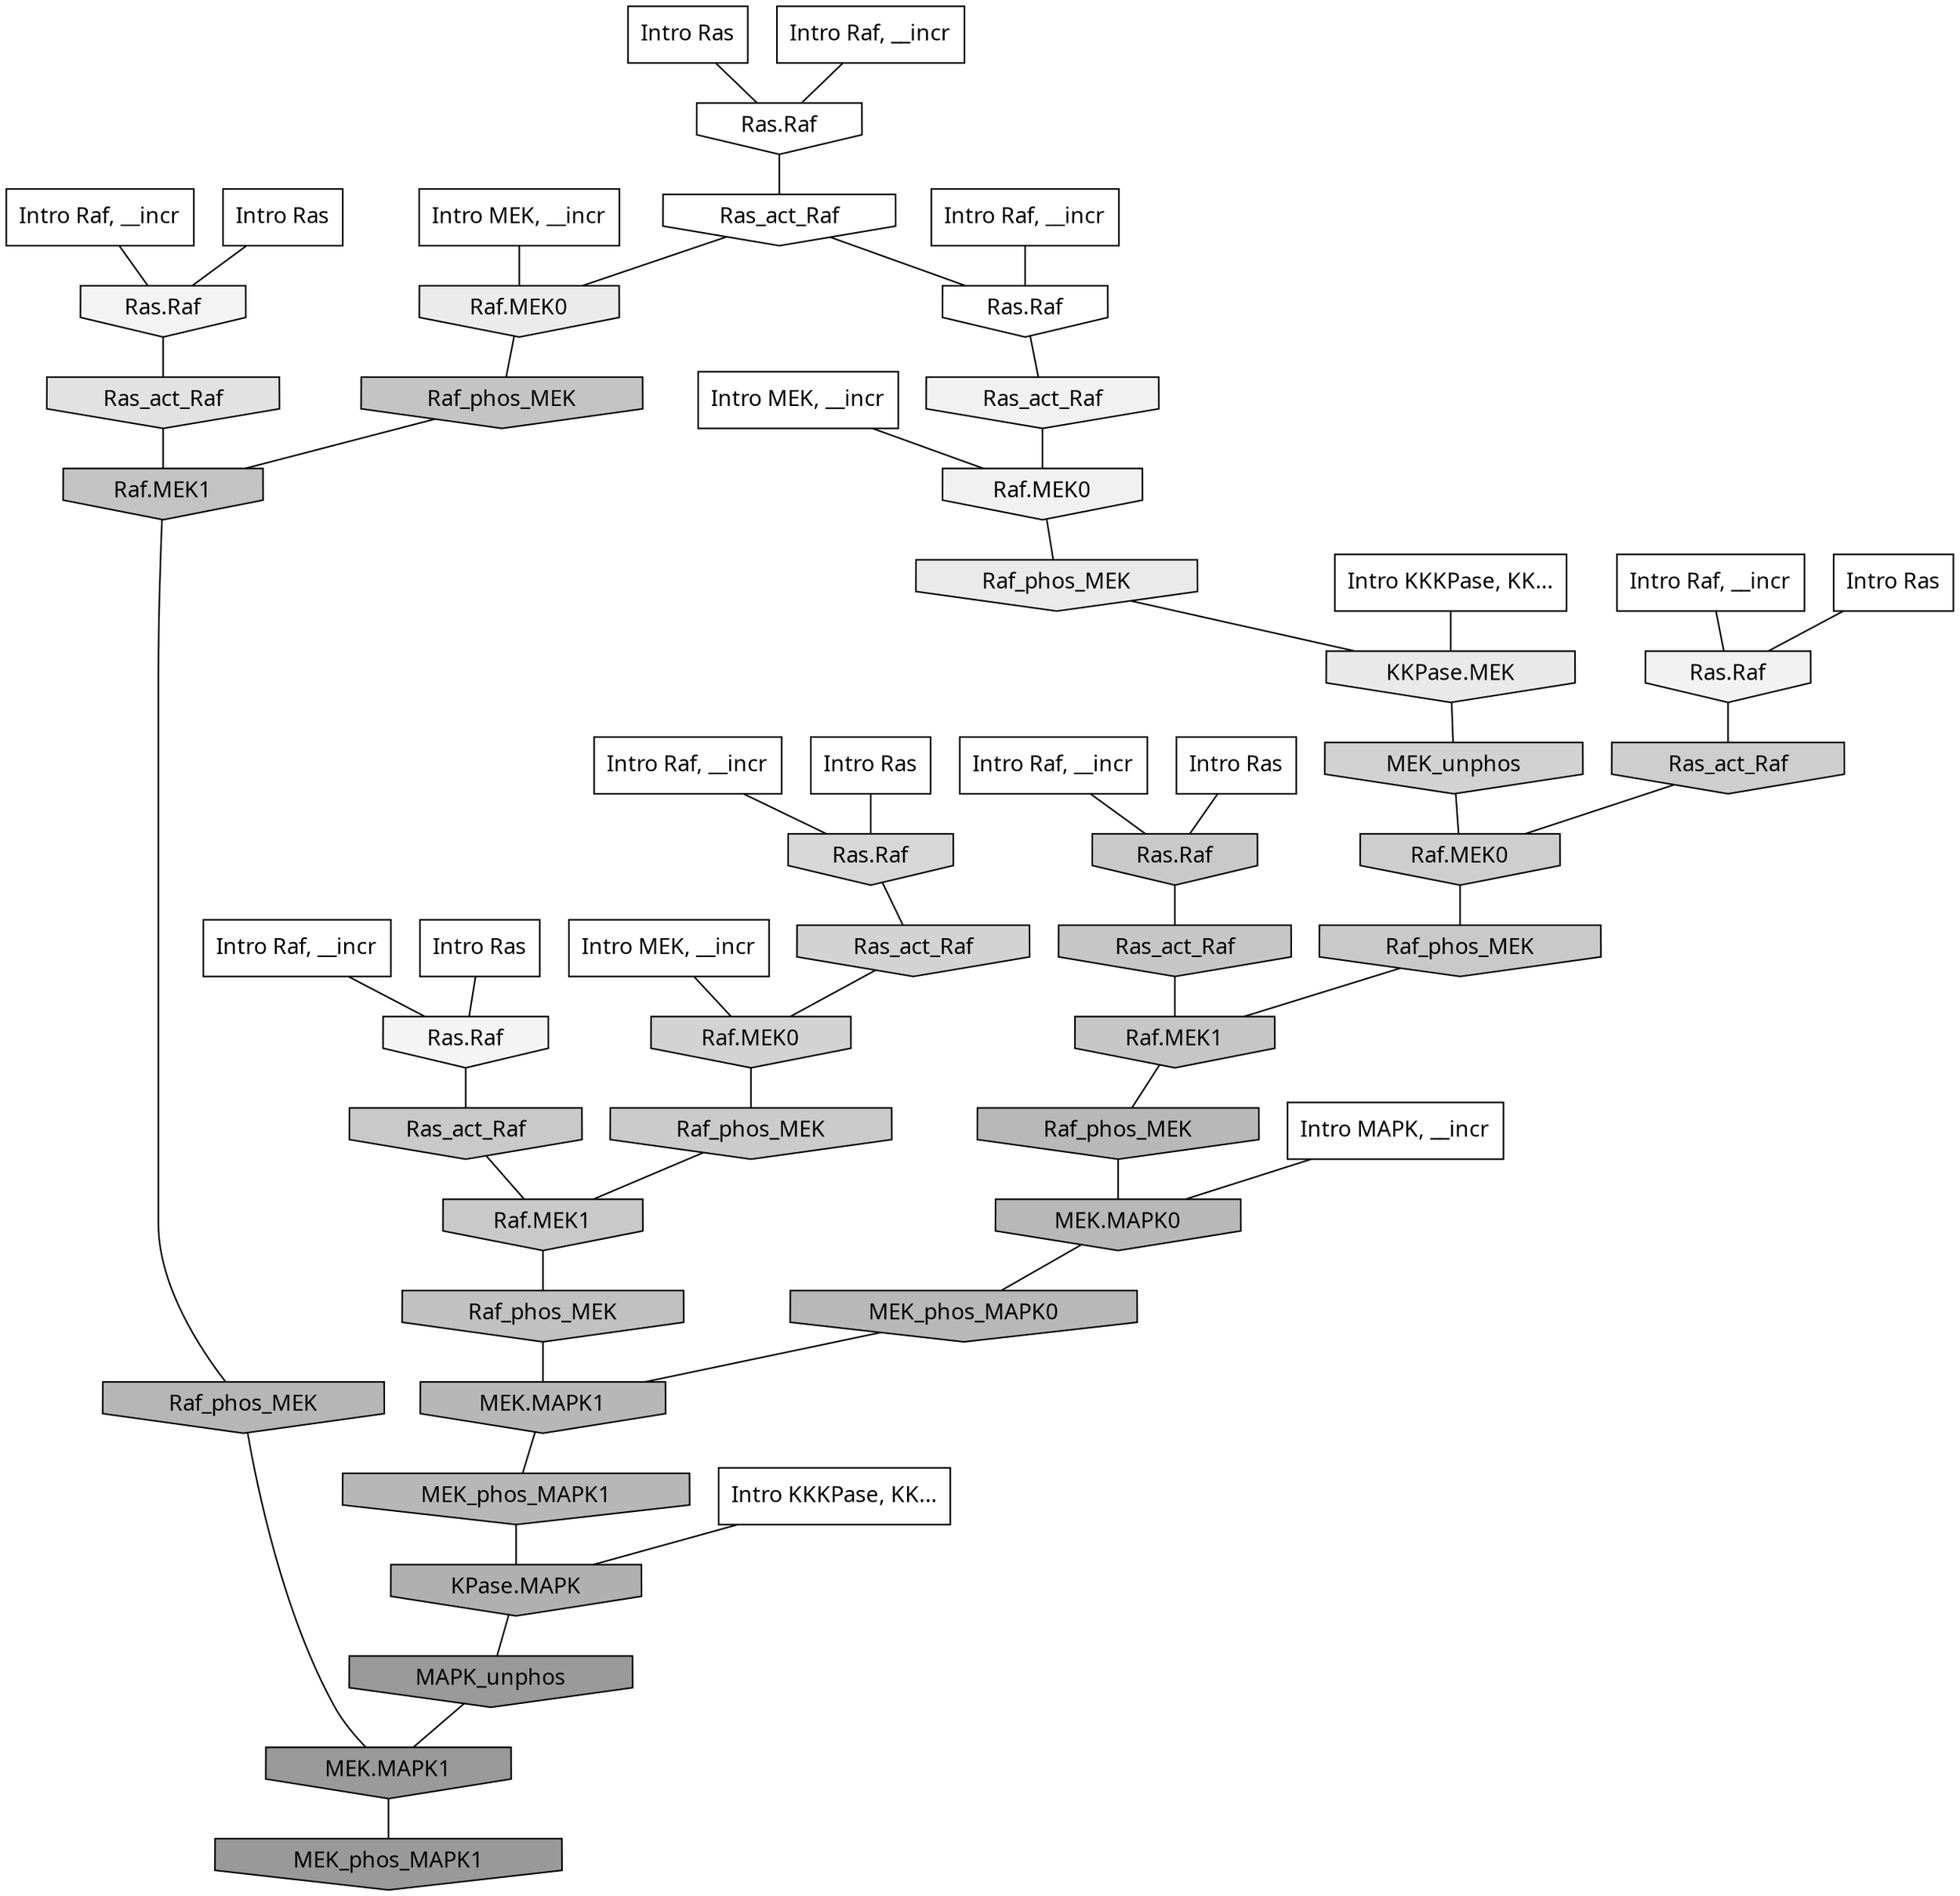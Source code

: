 digraph G{
  rankdir="TB";
  ranksep=0.30;
  node [fontname="CMU Serif"];
  edge [fontname="CMU Serif"];
  
  8 [label="Intro Ras", shape=rectangle, style=filled, fillcolor="0.000 0.000 1.000"]
  
  16 [label="Intro Ras", shape=rectangle, style=filled, fillcolor="0.000 0.000 1.000"]
  
  17 [label="Intro Ras", shape=rectangle, style=filled, fillcolor="0.000 0.000 1.000"]
  
  33 [label="Intro Ras", shape=rectangle, style=filled, fillcolor="0.000 0.000 1.000"]
  
  56 [label="Intro Ras", shape=rectangle, style=filled, fillcolor="0.000 0.000 1.000"]
  
  99 [label="Intro Ras", shape=rectangle, style=filled, fillcolor="0.000 0.000 1.000"]
  
  355 [label="Intro Raf, __incr", shape=rectangle, style=filled, fillcolor="0.000 0.000 1.000"]
  
  499 [label="Intro Raf, __incr", shape=rectangle, style=filled, fillcolor="0.000 0.000 1.000"]
  
  529 [label="Intro Raf, __incr", shape=rectangle, style=filled, fillcolor="0.000 0.000 1.000"]
  
  692 [label="Intro Raf, __incr", shape=rectangle, style=filled, fillcolor="0.000 0.000 1.000"]
  
  869 [label="Intro Raf, __incr", shape=rectangle, style=filled, fillcolor="0.000 0.000 1.000"]
  
  930 [label="Intro Raf, __incr", shape=rectangle, style=filled, fillcolor="0.000 0.000 1.000"]
  
  1045 [label="Intro Raf, __incr", shape=rectangle, style=filled, fillcolor="0.000 0.000 1.000"]
  
  1222 [label="Intro MEK, __incr", shape=rectangle, style=filled, fillcolor="0.000 0.000 1.000"]
  
  1326 [label="Intro MEK, __incr", shape=rectangle, style=filled, fillcolor="0.000 0.000 1.000"]
  
  1961 [label="Intro MEK, __incr", shape=rectangle, style=filled, fillcolor="0.000 0.000 1.000"]
  
  2876 [label="Intro MAPK, __incr", shape=rectangle, style=filled, fillcolor="0.000 0.000 1.000"]
  
  3158 [label="Intro KKKPase, KK...", shape=rectangle, style=filled, fillcolor="0.000 0.000 1.000"]
  
  3188 [label="Intro KKKPase, KK...", shape=rectangle, style=filled, fillcolor="0.000 0.000 1.000"]
  
  3206 [label="Ras.Raf", shape=invhouse, style=filled, fillcolor="0.000 0.000 1.000"]
  
  3308 [label="Ras_act_Raf", shape=invhouse, style=filled, fillcolor="0.000 0.000 0.999"]
  
  3315 [label="Ras.Raf", shape=invhouse, style=filled, fillcolor="0.000 0.000 0.999"]
  
  3748 [label="Ras.Raf", shape=invhouse, style=filled, fillcolor="0.000 0.000 0.955"]
  
  3779 [label="Ras.Raf", shape=invhouse, style=filled, fillcolor="0.000 0.000 0.953"]
  
  3844 [label="Ras.Raf", shape=invhouse, style=filled, fillcolor="0.000 0.000 0.949"]
  
  3919 [label="Ras_act_Raf", shape=invhouse, style=filled, fillcolor="0.000 0.000 0.945"]
  
  3922 [label="Raf.MEK0", shape=invhouse, style=filled, fillcolor="0.000 0.000 0.945"]
  
  4427 [label="Raf.MEK0", shape=invhouse, style=filled, fillcolor="0.000 0.000 0.918"]
  
  4452 [label="Raf_phos_MEK", shape=invhouse, style=filled, fillcolor="0.000 0.000 0.917"]
  
  4546 [label="KKPase.MEK", shape=invhouse, style=filled, fillcolor="0.000 0.000 0.912"]
  
  5097 [label="Ras_act_Raf", shape=invhouse, style=filled, fillcolor="0.000 0.000 0.885"]
  
  6125 [label="Ras.Raf", shape=invhouse, style=filled, fillcolor="0.000 0.000 0.841"]
  
  6572 [label="Ras_act_Raf", shape=invhouse, style=filled, fillcolor="0.000 0.000 0.826"]
  
  6575 [label="Raf.MEK0", shape=invhouse, style=filled, fillcolor="0.000 0.000 0.826"]
  
  6738 [label="MEK_unphos", shape=invhouse, style=filled, fillcolor="0.000 0.000 0.821"]
  
  7272 [label="Ras_act_Raf", shape=invhouse, style=filled, fillcolor="0.000 0.000 0.807"]
  
  7282 [label="Raf.MEK0", shape=invhouse, style=filled, fillcolor="0.000 0.000 0.807"]
  
  7699 [label="Raf_phos_MEK", shape=invhouse, style=filled, fillcolor="0.000 0.000 0.796"]
  
  7997 [label="Ras.Raf", shape=invhouse, style=filled, fillcolor="0.000 0.000 0.789"]
  
  8046 [label="Ras_act_Raf", shape=invhouse, style=filled, fillcolor="0.000 0.000 0.788"]
  
  8050 [label="Raf.MEK1", shape=invhouse, style=filled, fillcolor="0.000 0.000 0.788"]
  
  8123 [label="Raf_phos_MEK", shape=invhouse, style=filled, fillcolor="0.000 0.000 0.786"]
  
  8590 [label="Ras_act_Raf", shape=invhouse, style=filled, fillcolor="0.000 0.000 0.775"]
  
  8592 [label="Raf.MEK1", shape=invhouse, style=filled, fillcolor="0.000 0.000 0.775"]
  
  8860 [label="Raf_phos_MEK", shape=invhouse, style=filled, fillcolor="0.000 0.000 0.769"]
  
  9115 [label="Raf.MEK1", shape=invhouse, style=filled, fillcolor="0.000 0.000 0.763"]
  
  9649 [label="Raf_phos_MEK", shape=invhouse, style=filled, fillcolor="0.000 0.000 0.754"]
  
  11687 [label="Raf_phos_MEK", shape=invhouse, style=filled, fillcolor="0.000 0.000 0.721"]
  
  11689 [label="MEK.MAPK0", shape=invhouse, style=filled, fillcolor="0.000 0.000 0.721"]
  
  11736 [label="MEK_phos_MAPK0", shape=invhouse, style=filled, fillcolor="0.000 0.000 0.721"]
  
  11986 [label="MEK.MAPK1", shape=invhouse, style=filled, fillcolor="0.000 0.000 0.717"]
  
  12106 [label="MEK_phos_MAPK1", shape=invhouse, style=filled, fillcolor="0.000 0.000 0.716"]
  
  12222 [label="Raf_phos_MEK", shape=invhouse, style=filled, fillcolor="0.000 0.000 0.714"]
  
  14400 [label="KPase.MAPK", shape=invhouse, style=filled, fillcolor="0.000 0.000 0.689"]
  
  18531 [label="MAPK_unphos", shape=invhouse, style=filled, fillcolor="0.000 0.000 0.604"]
  
  18532 [label="MEK.MAPK1", shape=invhouse, style=filled, fillcolor="0.000 0.000 0.604"]
  
  18647 [label="MEK_phos_MAPK1", shape=invhouse, style=filled, fillcolor="0.000 0.000 0.600"]
  
  
  18532 -> 18647 [dir=none, color="0.000 0.000 0.000"] 
  18531 -> 18532 [dir=none, color="0.000 0.000 0.000"] 
  14400 -> 18531 [dir=none, color="0.000 0.000 0.000"] 
  12222 -> 18532 [dir=none, color="0.000 0.000 0.000"] 
  12106 -> 14400 [dir=none, color="0.000 0.000 0.000"] 
  11986 -> 12106 [dir=none, color="0.000 0.000 0.000"] 
  11736 -> 11986 [dir=none, color="0.000 0.000 0.000"] 
  11689 -> 11736 [dir=none, color="0.000 0.000 0.000"] 
  11687 -> 11689 [dir=none, color="0.000 0.000 0.000"] 
  9649 -> 11986 [dir=none, color="0.000 0.000 0.000"] 
  9115 -> 12222 [dir=none, color="0.000 0.000 0.000"] 
  8860 -> 9115 [dir=none, color="0.000 0.000 0.000"] 
  8592 -> 11687 [dir=none, color="0.000 0.000 0.000"] 
  8590 -> 8592 [dir=none, color="0.000 0.000 0.000"] 
  8123 -> 8592 [dir=none, color="0.000 0.000 0.000"] 
  8050 -> 9649 [dir=none, color="0.000 0.000 0.000"] 
  8046 -> 8050 [dir=none, color="0.000 0.000 0.000"] 
  7997 -> 8590 [dir=none, color="0.000 0.000 0.000"] 
  7699 -> 8050 [dir=none, color="0.000 0.000 0.000"] 
  7282 -> 8123 [dir=none, color="0.000 0.000 0.000"] 
  7272 -> 7282 [dir=none, color="0.000 0.000 0.000"] 
  6738 -> 7282 [dir=none, color="0.000 0.000 0.000"] 
  6575 -> 7699 [dir=none, color="0.000 0.000 0.000"] 
  6572 -> 6575 [dir=none, color="0.000 0.000 0.000"] 
  6125 -> 6572 [dir=none, color="0.000 0.000 0.000"] 
  5097 -> 9115 [dir=none, color="0.000 0.000 0.000"] 
  4546 -> 6738 [dir=none, color="0.000 0.000 0.000"] 
  4452 -> 4546 [dir=none, color="0.000 0.000 0.000"] 
  4427 -> 8860 [dir=none, color="0.000 0.000 0.000"] 
  3922 -> 4452 [dir=none, color="0.000 0.000 0.000"] 
  3919 -> 3922 [dir=none, color="0.000 0.000 0.000"] 
  3844 -> 7272 [dir=none, color="0.000 0.000 0.000"] 
  3779 -> 5097 [dir=none, color="0.000 0.000 0.000"] 
  3748 -> 8046 [dir=none, color="0.000 0.000 0.000"] 
  3315 -> 3919 [dir=none, color="0.000 0.000 0.000"] 
  3308 -> 3315 [dir=none, color="0.000 0.000 0.000"] 
  3308 -> 4427 [dir=none, color="0.000 0.000 0.000"] 
  3206 -> 3308 [dir=none, color="0.000 0.000 0.000"] 
  3188 -> 14400 [dir=none, color="0.000 0.000 0.000"] 
  3158 -> 4546 [dir=none, color="0.000 0.000 0.000"] 
  2876 -> 11689 [dir=none, color="0.000 0.000 0.000"] 
  1961 -> 6575 [dir=none, color="0.000 0.000 0.000"] 
  1326 -> 3922 [dir=none, color="0.000 0.000 0.000"] 
  1222 -> 4427 [dir=none, color="0.000 0.000 0.000"] 
  1045 -> 7997 [dir=none, color="0.000 0.000 0.000"] 
  930 -> 3779 [dir=none, color="0.000 0.000 0.000"] 
  869 -> 3206 [dir=none, color="0.000 0.000 0.000"] 
  692 -> 3748 [dir=none, color="0.000 0.000 0.000"] 
  529 -> 6125 [dir=none, color="0.000 0.000 0.000"] 
  499 -> 3844 [dir=none, color="0.000 0.000 0.000"] 
  355 -> 3315 [dir=none, color="0.000 0.000 0.000"] 
  99 -> 3206 [dir=none, color="0.000 0.000 0.000"] 
  56 -> 7997 [dir=none, color="0.000 0.000 0.000"] 
  33 -> 3779 [dir=none, color="0.000 0.000 0.000"] 
  17 -> 3748 [dir=none, color="0.000 0.000 0.000"] 
  16 -> 6125 [dir=none, color="0.000 0.000 0.000"] 
  8 -> 3844 [dir=none, color="0.000 0.000 0.000"] 
  
  }
